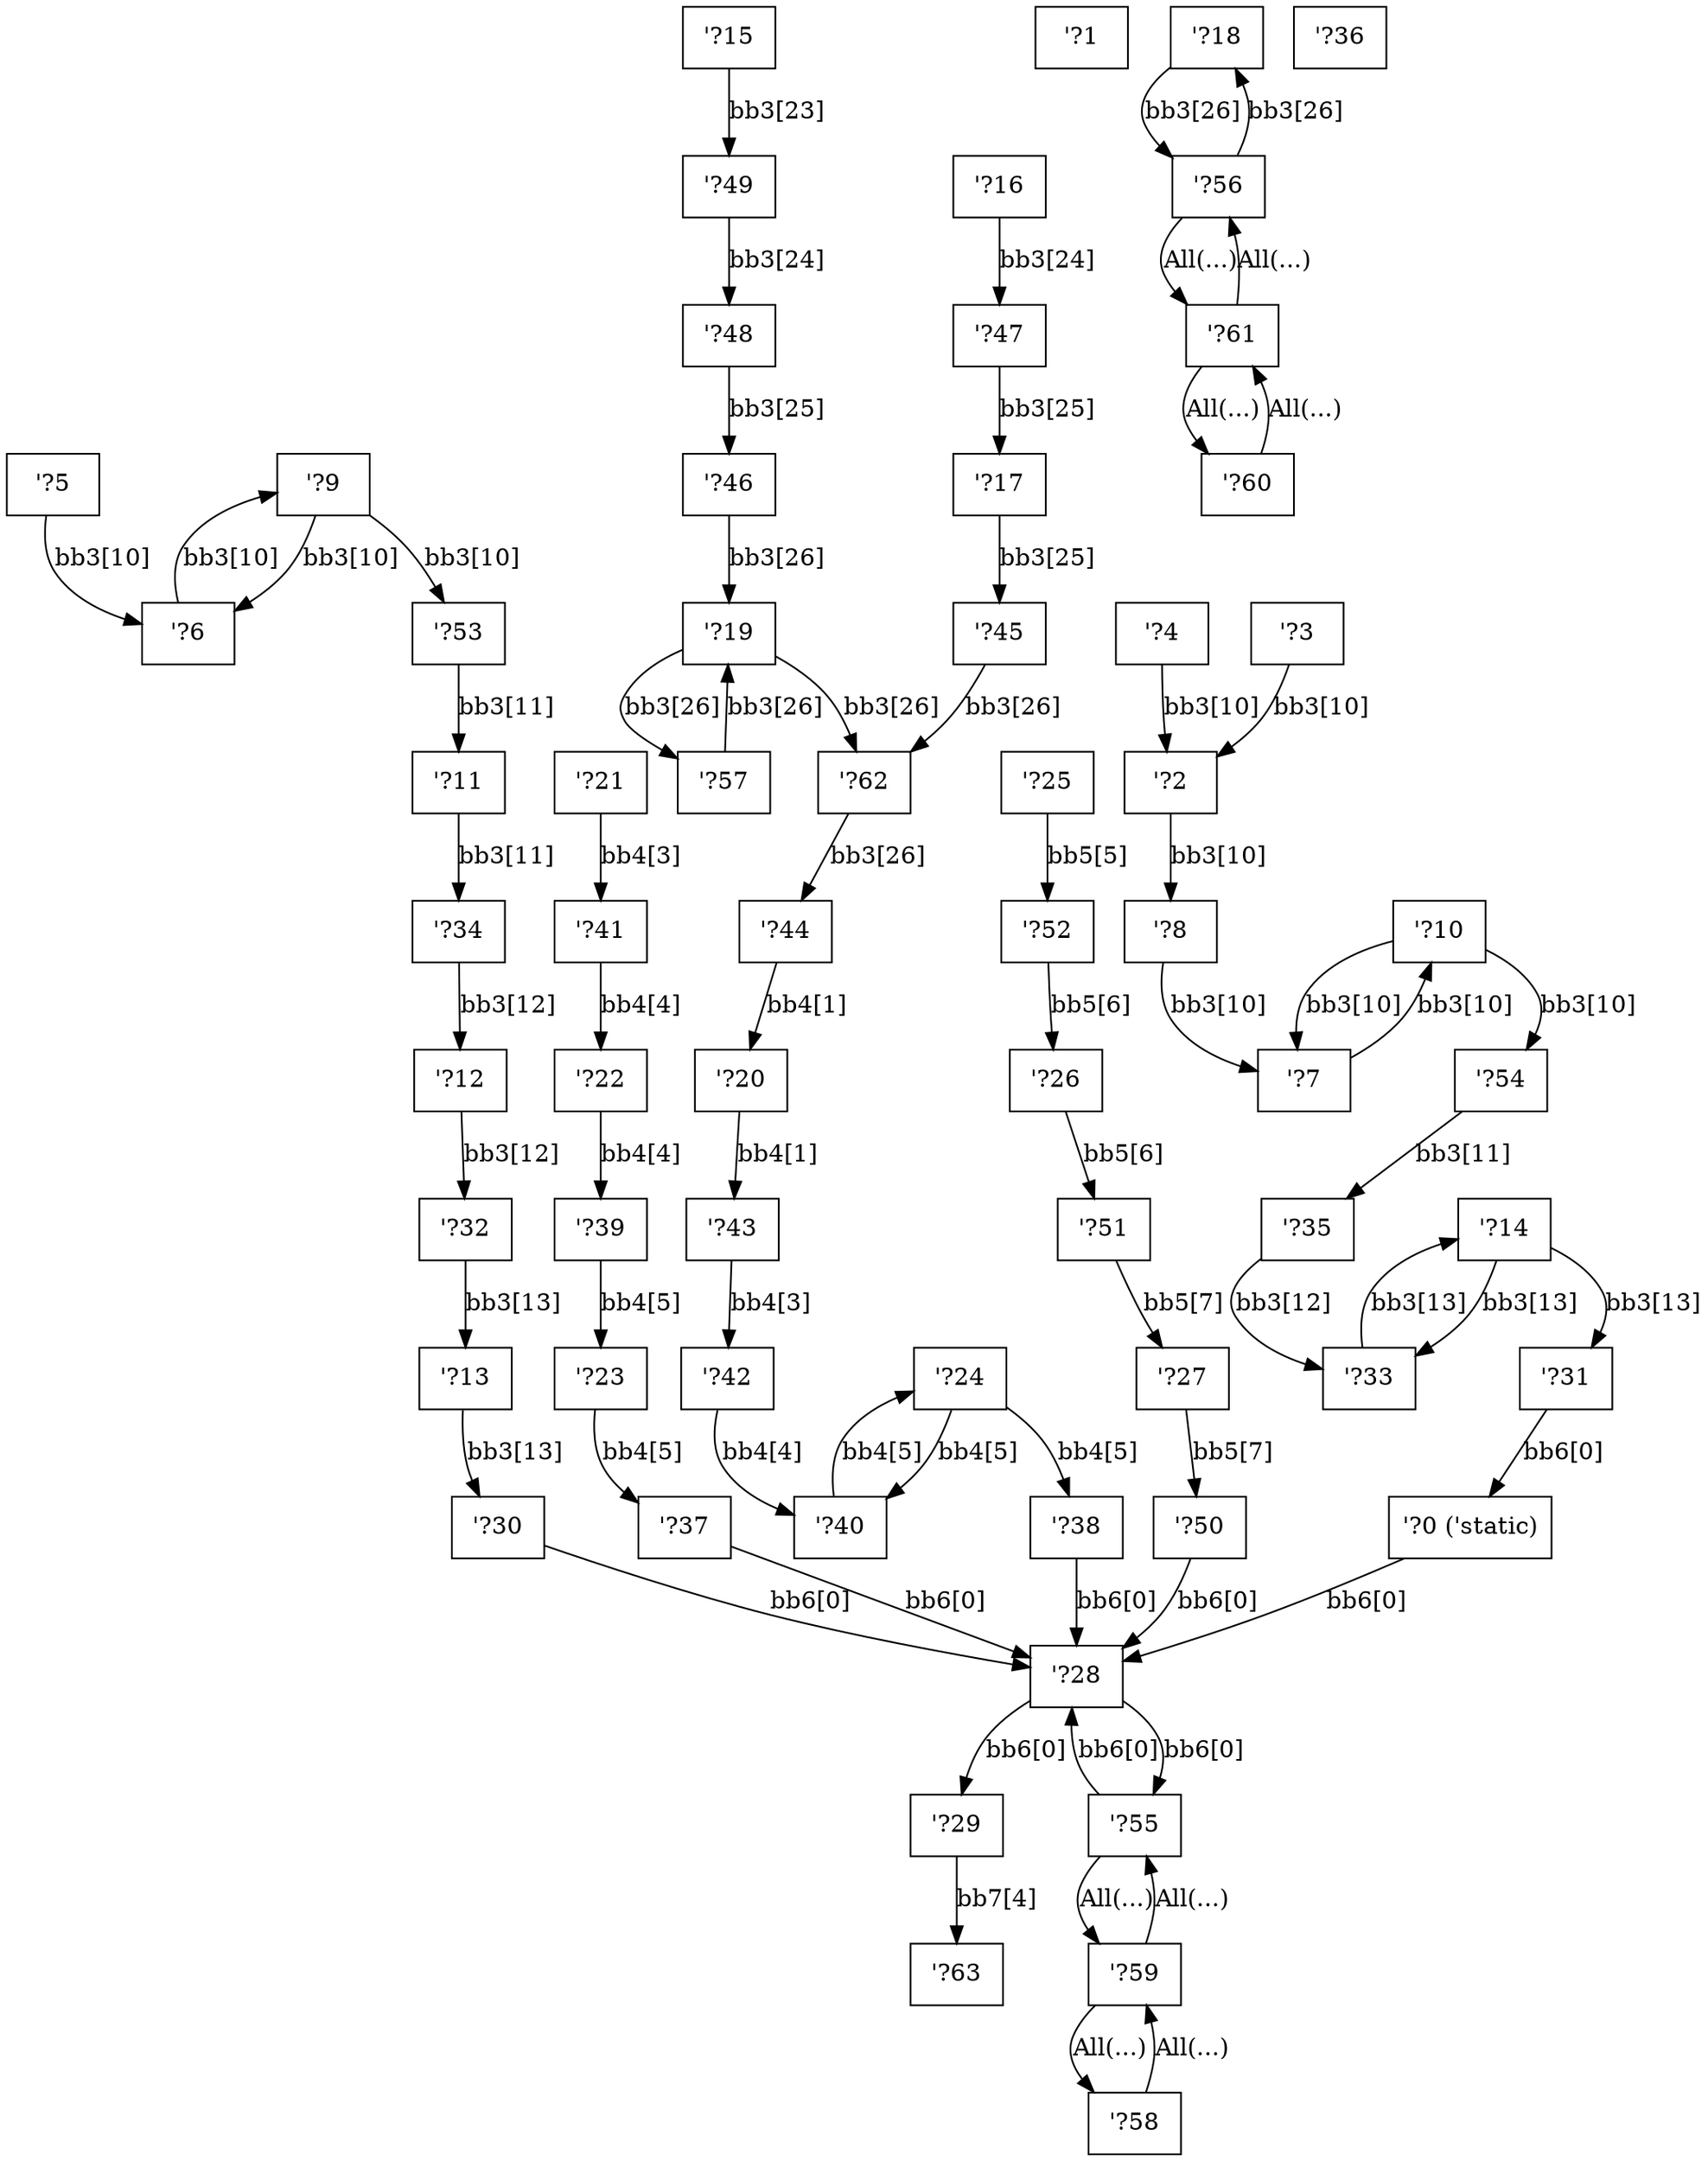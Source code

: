 digraph RegionInferenceContext {
    r0[label="\'?0 (\'static)"][shape="box"];
    r1[label="\'?1"][shape="box"];
    r2[label="\'?2"][shape="box"];
    r3[label="\'?3"][shape="box"];
    r4[label="\'?4"][shape="box"];
    r5[label="\'?5"][shape="box"];
    r6[label="\'?6"][shape="box"];
    r7[label="\'?7"][shape="box"];
    r8[label="\'?8"][shape="box"];
    r9[label="\'?9"][shape="box"];
    r10[label="\'?10"][shape="box"];
    r11[label="\'?11"][shape="box"];
    r12[label="\'?12"][shape="box"];
    r13[label="\'?13"][shape="box"];
    r14[label="\'?14"][shape="box"];
    r15[label="\'?15"][shape="box"];
    r16[label="\'?16"][shape="box"];
    r17[label="\'?17"][shape="box"];
    r18[label="\'?18"][shape="box"];
    r19[label="\'?19"][shape="box"];
    r20[label="\'?20"][shape="box"];
    r21[label="\'?21"][shape="box"];
    r22[label="\'?22"][shape="box"];
    r23[label="\'?23"][shape="box"];
    r24[label="\'?24"][shape="box"];
    r25[label="\'?25"][shape="box"];
    r26[label="\'?26"][shape="box"];
    r27[label="\'?27"][shape="box"];
    r28[label="\'?28"][shape="box"];
    r29[label="\'?29"][shape="box"];
    r30[label="\'?30"][shape="box"];
    r31[label="\'?31"][shape="box"];
    r32[label="\'?32"][shape="box"];
    r33[label="\'?33"][shape="box"];
    r34[label="\'?34"][shape="box"];
    r35[label="\'?35"][shape="box"];
    r36[label="\'?36"][shape="box"];
    r37[label="\'?37"][shape="box"];
    r38[label="\'?38"][shape="box"];
    r39[label="\'?39"][shape="box"];
    r40[label="\'?40"][shape="box"];
    r41[label="\'?41"][shape="box"];
    r42[label="\'?42"][shape="box"];
    r43[label="\'?43"][shape="box"];
    r44[label="\'?44"][shape="box"];
    r45[label="\'?45"][shape="box"];
    r46[label="\'?46"][shape="box"];
    r47[label="\'?47"][shape="box"];
    r48[label="\'?48"][shape="box"];
    r49[label="\'?49"][shape="box"];
    r50[label="\'?50"][shape="box"];
    r51[label="\'?51"][shape="box"];
    r52[label="\'?52"][shape="box"];
    r53[label="\'?53"][shape="box"];
    r54[label="\'?54"][shape="box"];
    r55[label="\'?55"][shape="box"];
    r56[label="\'?56"][shape="box"];
    r57[label="\'?57"][shape="box"];
    r58[label="\'?58"][shape="box"];
    r59[label="\'?59"][shape="box"];
    r60[label="\'?60"][shape="box"];
    r61[label="\'?61"][shape="box"];
    r62[label="\'?62"][shape="box"];
    r63[label="\'?63"][shape="box"];
    r55 -> r59[label="All(...)"];
    r59 -> r55[label="All(...)"];
    r58 -> r59[label="All(...)"];
    r59 -> r58[label="All(...)"];
    r56 -> r61[label="All(...)"];
    r61 -> r56[label="All(...)"];
    r60 -> r61[label="All(...)"];
    r61 -> r60[label="All(...)"];
    r2 -> r8[label="bb3[10]"];
    r3 -> r2[label="bb3[10]"];
    r4 -> r2[label="bb3[10]"];
    r5 -> r6[label="bb3[10]"];
    r8 -> r7[label="bb3[10]"];
    r9 -> r6[label="bb3[10]"];
    r6 -> r9[label="bb3[10]"];
    r10 -> r7[label="bb3[10]"];
    r7 -> r10[label="bb3[10]"];
    r56 -> r18[label="bb3[26]"];
    r18 -> r56[label="bb3[26]"];
    r57 -> r19[label="bb3[26]"];
    r19 -> r57[label="bb3[26]"];
    r55 -> r28[label="bb6[0]"];
    r28 -> r55[label="bb6[0]"];
    r9 -> r53[label="bb3[10]"];
    r10 -> r54[label="bb3[10]"];
    r11 -> r34[label="bb3[11]"];
    r54 -> r35[label="bb3[11]"];
    r53 -> r11[label="bb3[11]"];
    r12 -> r32[label="bb3[12]"];
    r35 -> r33[label="bb3[12]"];
    r34 -> r12[label="bb3[12]"];
    r13 -> r30[label="bb3[13]"];
    r14 -> r31[label="bb3[13]"];
    r33 -> r14[label="bb3[13]"];
    r14 -> r33[label="bb3[13]"];
    r32 -> r13[label="bb3[13]"];
    r15 -> r49[label="bb3[23]"];
    r16 -> r47[label="bb3[24]"];
    r49 -> r48[label="bb3[24]"];
    r17 -> r45[label="bb3[25]"];
    r48 -> r46[label="bb3[25]"];
    r47 -> r17[label="bb3[25]"];
    r19 -> r62[label="bb3[26]"];
    r62 -> r44[label="bb3[26]"];
    r45 -> r62[label="bb3[26]"];
    r46 -> r19[label="bb3[26]"];
    r20 -> r43[label="bb4[1]"];
    r44 -> r20[label="bb4[1]"];
    r21 -> r41[label="bb4[3]"];
    r43 -> r42[label="bb4[3]"];
    r22 -> r39[label="bb4[4]"];
    r42 -> r40[label="bb4[4]"];
    r41 -> r22[label="bb4[4]"];
    r23 -> r37[label="bb4[5]"];
    r24 -> r38[label="bb4[5]"];
    r40 -> r24[label="bb4[5]"];
    r24 -> r40[label="bb4[5]"];
    r39 -> r23[label="bb4[5]"];
    r25 -> r52[label="bb5[5]"];
    r26 -> r51[label="bb5[6]"];
    r52 -> r26[label="bb5[6]"];
    r27 -> r50[label="bb5[7]"];
    r51 -> r27[label="bb5[7]"];
    r0 -> r28[label="bb6[0]"];
    r28 -> r29[label="bb6[0]"];
    r30 -> r28[label="bb6[0]"];
    r31 -> r0[label="bb6[0]"];
    r37 -> r28[label="bb6[0]"];
    r38 -> r28[label="bb6[0]"];
    r50 -> r28[label="bb6[0]"];
    r29 -> r63[label="bb7[4]"];
}
